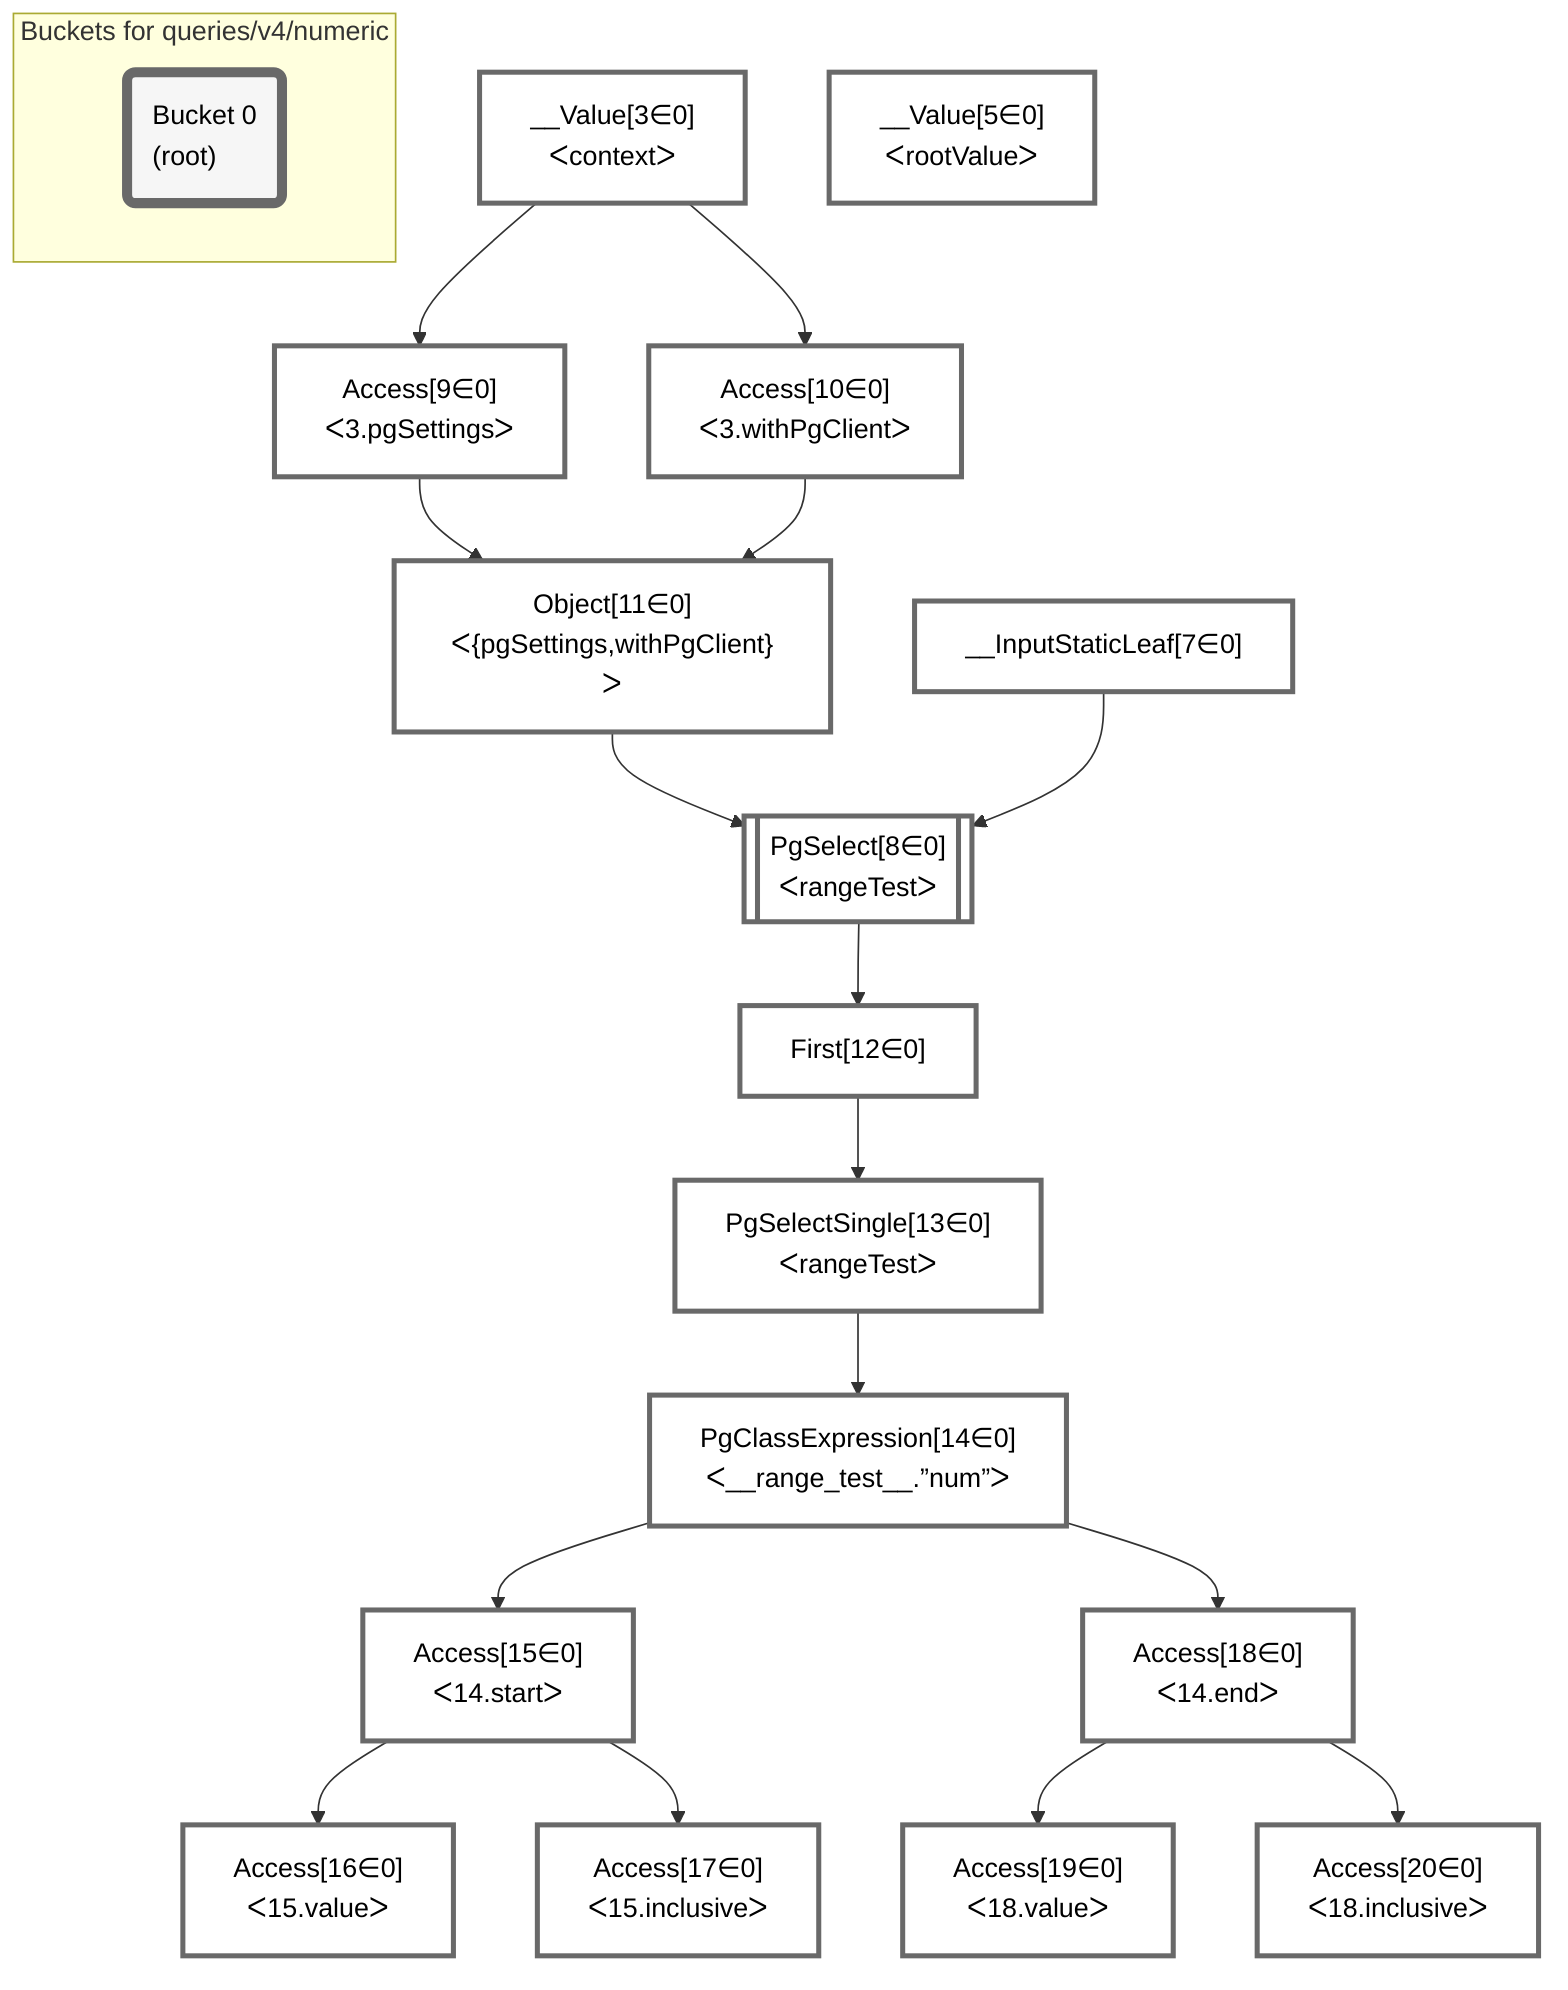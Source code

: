 graph TD
    classDef path fill:#eee,stroke:#000,color:#000
    classDef plan fill:#fff,stroke-width:3px,color:#000
    classDef itemplan fill:#fff,stroke-width:6px,color:#000
    classDef sideeffectplan fill:#f00,stroke-width:6px,color:#000
    classDef bucket fill:#f6f6f6,color:#000,stroke-width:6px,text-align:left


    %% define steps
    __Value3["__Value[3∈0]<br />ᐸcontextᐳ"]:::plan
    __Value5["__Value[5∈0]<br />ᐸrootValueᐳ"]:::plan
    __InputStaticLeaf7["__InputStaticLeaf[7∈0]"]:::plan
    Access9["Access[9∈0]<br />ᐸ3.pgSettingsᐳ"]:::plan
    Access10["Access[10∈0]<br />ᐸ3.withPgClientᐳ"]:::plan
    Object11["Object[11∈0]<br />ᐸ{pgSettings,withPgClient}ᐳ"]:::plan
    PgSelect8[["PgSelect[8∈0]<br />ᐸrangeTestᐳ"]]:::plan
    First12["First[12∈0]"]:::plan
    PgSelectSingle13["PgSelectSingle[13∈0]<br />ᐸrangeTestᐳ"]:::plan
    PgClassExpression14["PgClassExpression[14∈0]<br />ᐸ__range_test__.”num”ᐳ"]:::plan
    Access15["Access[15∈0]<br />ᐸ14.startᐳ"]:::plan
    Access16["Access[16∈0]<br />ᐸ15.valueᐳ"]:::plan
    Access17["Access[17∈0]<br />ᐸ15.inclusiveᐳ"]:::plan
    Access18["Access[18∈0]<br />ᐸ14.endᐳ"]:::plan
    Access19["Access[19∈0]<br />ᐸ18.valueᐳ"]:::plan
    Access20["Access[20∈0]<br />ᐸ18.inclusiveᐳ"]:::plan

    %% plan dependencies
    __Value3 --> Access9
    __Value3 --> Access10
    Access9 & Access10 --> Object11
    Object11 & __InputStaticLeaf7 --> PgSelect8
    PgSelect8 --> First12
    First12 --> PgSelectSingle13
    PgSelectSingle13 --> PgClassExpression14
    PgClassExpression14 --> Access15
    Access15 --> Access16
    Access15 --> Access17
    PgClassExpression14 --> Access18
    Access18 --> Access19
    Access18 --> Access20

    %% plan-to-path relationships

    subgraph "Buckets for queries/v4/numeric"
    Bucket0("Bucket 0<br />(root)"):::bucket
    classDef bucket0 stroke:#696969
    class Bucket0,__Value3,__Value5,__InputStaticLeaf7,PgSelect8,Access9,Access10,Object11,First12,PgSelectSingle13,PgClassExpression14,Access15,Access16,Access17,Access18,Access19,Access20 bucket0
    end
